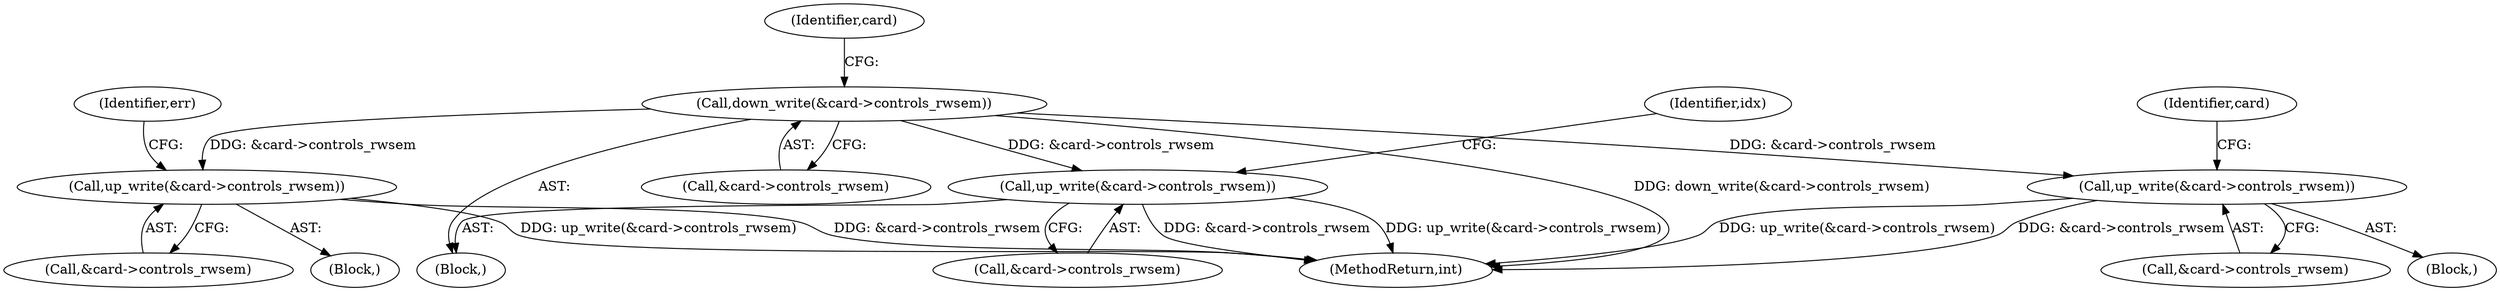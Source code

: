 digraph "0_linux_fd9f26e4eca5d08a27d12c0933fceef76ed9663d@API" {
"1000131" [label="(Call,down_write(&card->controls_rwsem))"];
"1000142" [label="(Call,up_write(&card->controls_rwsem))"];
"1000181" [label="(Call,up_write(&card->controls_rwsem))"];
"1000225" [label="(Call,up_write(&card->controls_rwsem))"];
"1000132" [label="(Call,&card->controls_rwsem)"];
"1000182" [label="(Call,&card->controls_rwsem)"];
"1000142" [label="(Call,up_write(&card->controls_rwsem))"];
"1000180" [label="(Block,)"];
"1000181" [label="(Call,up_write(&card->controls_rwsem))"];
"1000103" [label="(Block,)"];
"1000263" [label="(MethodReturn,int)"];
"1000138" [label="(Identifier,card)"];
"1000225" [label="(Call,up_write(&card->controls_rwsem))"];
"1000149" [label="(Identifier,card)"];
"1000143" [label="(Call,&card->controls_rwsem)"];
"1000226" [label="(Call,&card->controls_rwsem)"];
"1000141" [label="(Block,)"];
"1000187" [label="(Identifier,err)"];
"1000232" [label="(Identifier,idx)"];
"1000131" [label="(Call,down_write(&card->controls_rwsem))"];
"1000131" -> "1000103"  [label="AST: "];
"1000131" -> "1000132"  [label="CFG: "];
"1000132" -> "1000131"  [label="AST: "];
"1000138" -> "1000131"  [label="CFG: "];
"1000131" -> "1000263"  [label="DDG: down_write(&card->controls_rwsem)"];
"1000131" -> "1000142"  [label="DDG: &card->controls_rwsem"];
"1000131" -> "1000181"  [label="DDG: &card->controls_rwsem"];
"1000131" -> "1000225"  [label="DDG: &card->controls_rwsem"];
"1000142" -> "1000141"  [label="AST: "];
"1000142" -> "1000143"  [label="CFG: "];
"1000143" -> "1000142"  [label="AST: "];
"1000149" -> "1000142"  [label="CFG: "];
"1000142" -> "1000263"  [label="DDG: up_write(&card->controls_rwsem)"];
"1000142" -> "1000263"  [label="DDG: &card->controls_rwsem"];
"1000181" -> "1000180"  [label="AST: "];
"1000181" -> "1000182"  [label="CFG: "];
"1000182" -> "1000181"  [label="AST: "];
"1000187" -> "1000181"  [label="CFG: "];
"1000181" -> "1000263"  [label="DDG: up_write(&card->controls_rwsem)"];
"1000181" -> "1000263"  [label="DDG: &card->controls_rwsem"];
"1000225" -> "1000103"  [label="AST: "];
"1000225" -> "1000226"  [label="CFG: "];
"1000226" -> "1000225"  [label="AST: "];
"1000232" -> "1000225"  [label="CFG: "];
"1000225" -> "1000263"  [label="DDG: up_write(&card->controls_rwsem)"];
"1000225" -> "1000263"  [label="DDG: &card->controls_rwsem"];
}
